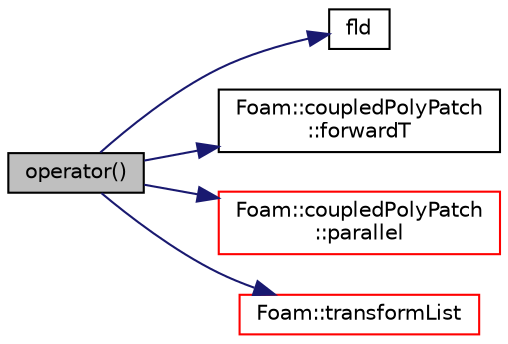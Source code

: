 digraph "operator()"
{
  bgcolor="transparent";
  edge [fontname="Helvetica",fontsize="10",labelfontname="Helvetica",labelfontsize="10"];
  node [fontname="Helvetica",fontsize="10",shape=record];
  rankdir="LR";
  Node27 [label="operator()",height=0.2,width=0.4,color="black", fillcolor="grey75", style="filled", fontcolor="black"];
  Node27 -> Node28 [color="midnightblue",fontsize="10",style="solid",fontname="Helvetica"];
  Node28 [label="fld",height=0.2,width=0.4,color="black",URL="$a19337.html#a378472d1f8b33eeefbda63a947476c8c"];
  Node27 -> Node29 [color="midnightblue",fontsize="10",style="solid",fontname="Helvetica"];
  Node29 [label="Foam::coupledPolyPatch\l::forwardT",height=0.2,width=0.4,color="black",URL="$a28581.html#ae135c648b81be5732b7634127e41608d",tooltip="Return face transformation tensor. "];
  Node27 -> Node30 [color="midnightblue",fontsize="10",style="solid",fontname="Helvetica"];
  Node30 [label="Foam::coupledPolyPatch\l::parallel",height=0.2,width=0.4,color="red",URL="$a28581.html#a6f2ad23016ecf05385032d2ea2fea27d",tooltip="Are the cyclic planes parallel. "];
  Node27 -> Node32 [color="midnightblue",fontsize="10",style="solid",fontname="Helvetica"];
  Node32 [label="Foam::transformList",height=0.2,width=0.4,color="red",URL="$a21851.html#a3d1bdbff184f2c1fa04ba8b9958cd570",tooltip="Apply transformation to list. Either single transformation tensor. "];
}

